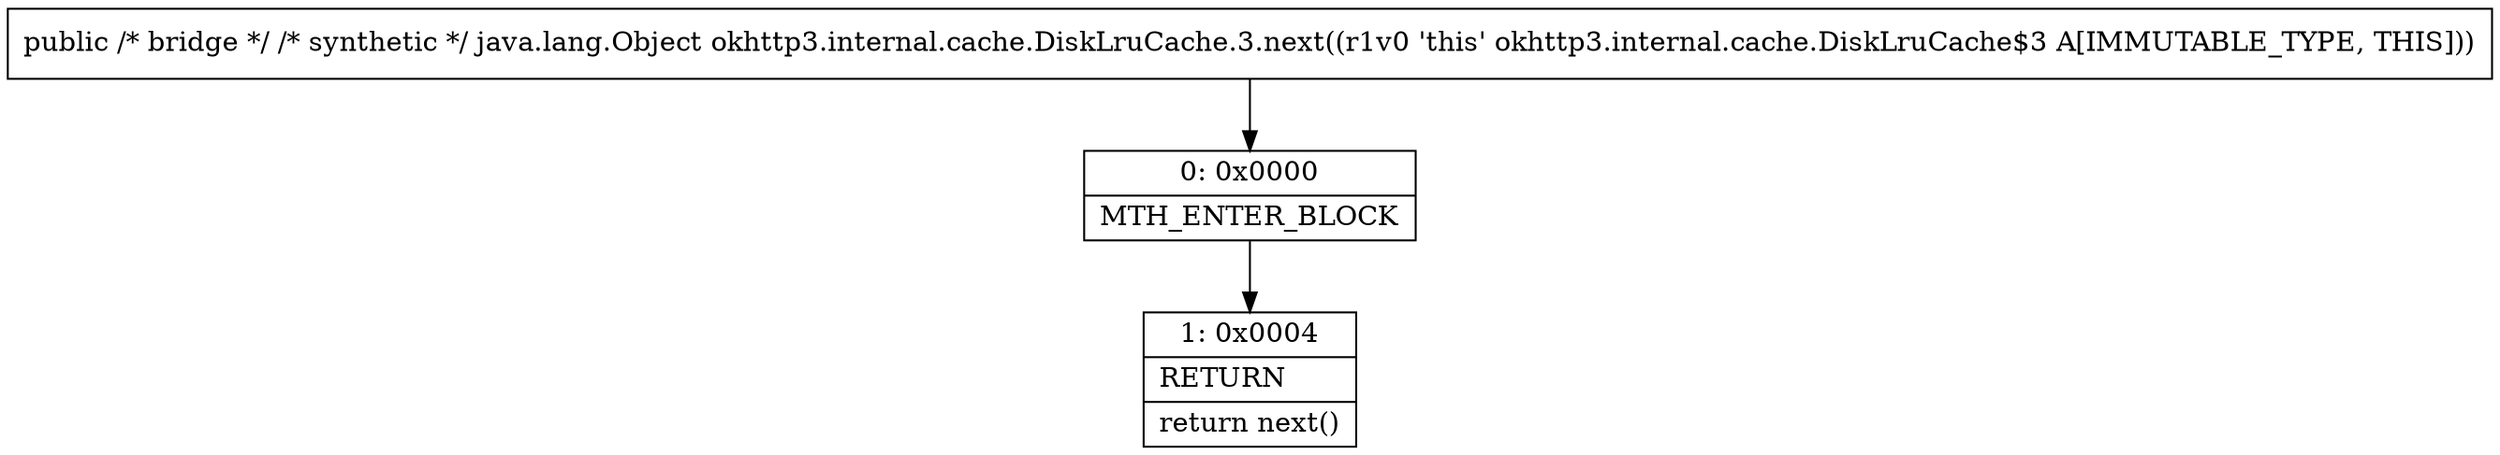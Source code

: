 digraph "CFG forokhttp3.internal.cache.DiskLruCache.3.next()Ljava\/lang\/Object;" {
Node_0 [shape=record,label="{0\:\ 0x0000|MTH_ENTER_BLOCK\l}"];
Node_1 [shape=record,label="{1\:\ 0x0004|RETURN\l|return next()\l}"];
MethodNode[shape=record,label="{public \/* bridge *\/ \/* synthetic *\/ java.lang.Object okhttp3.internal.cache.DiskLruCache.3.next((r1v0 'this' okhttp3.internal.cache.DiskLruCache$3 A[IMMUTABLE_TYPE, THIS])) }"];
MethodNode -> Node_0;
Node_0 -> Node_1;
}

